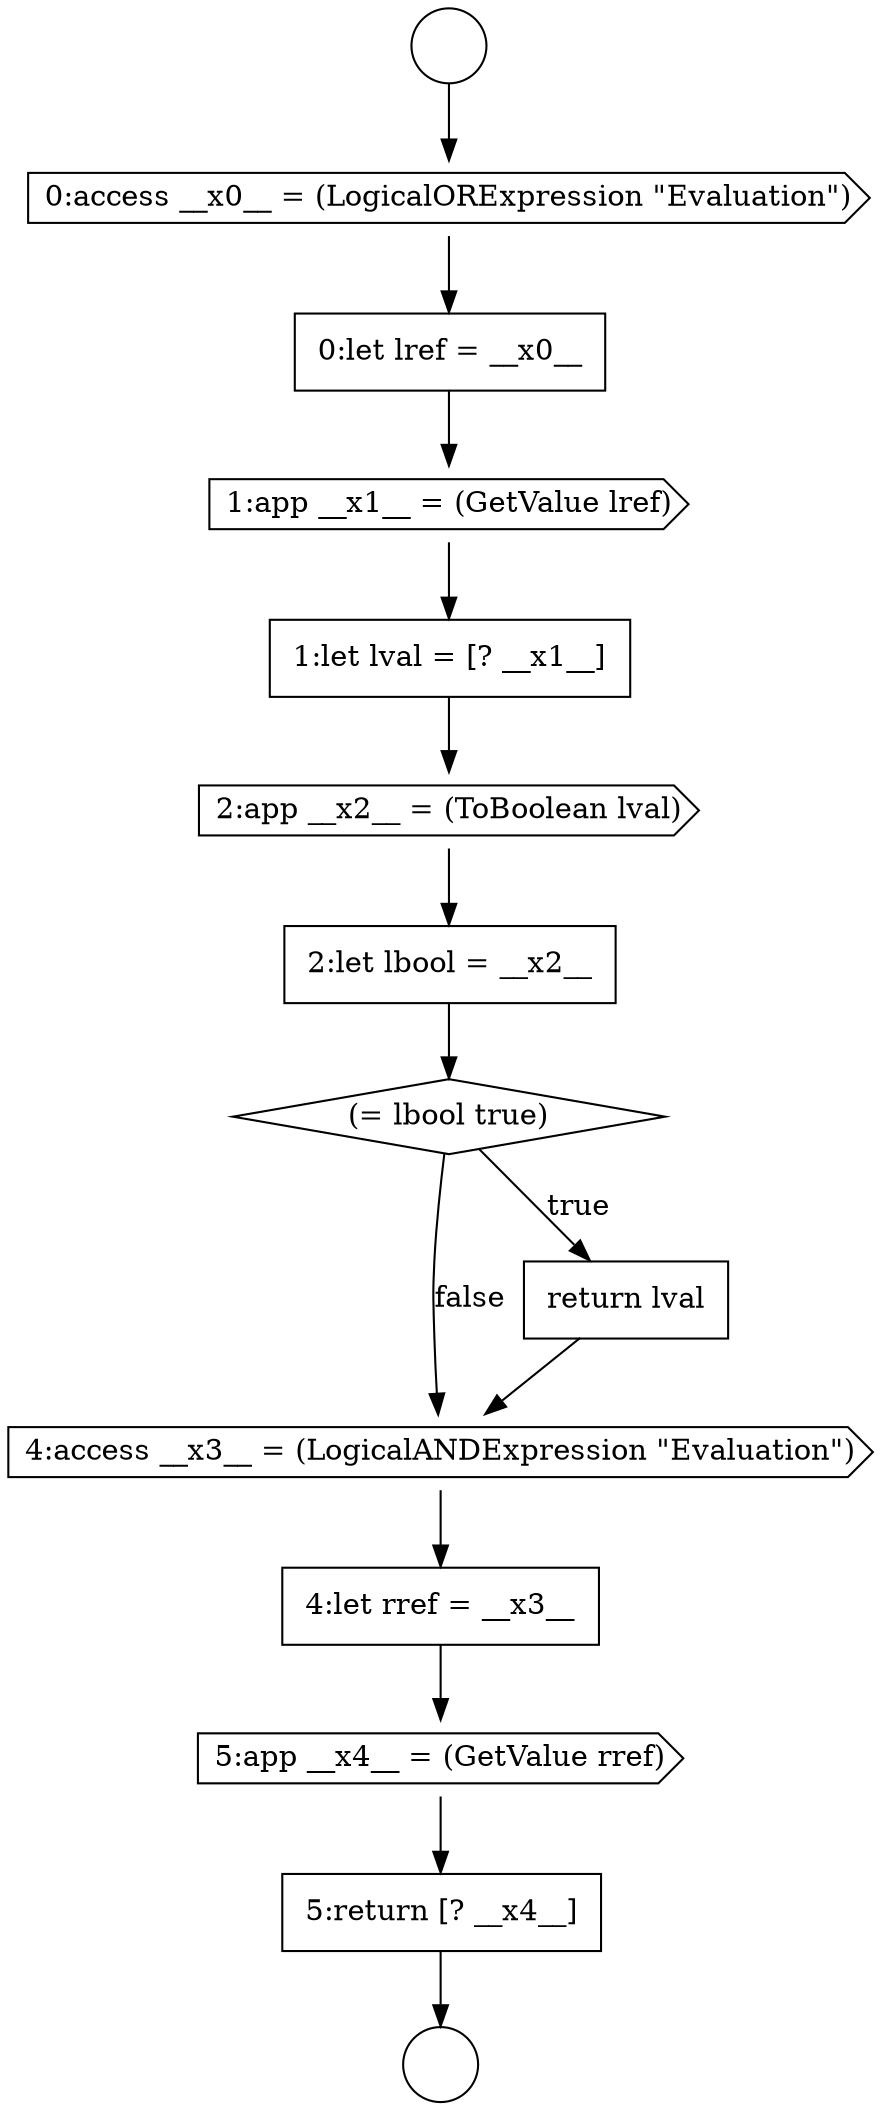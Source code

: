 digraph {
  node4792 [shape=none, margin=0, label=<<font color="black">
    <table border="0" cellborder="1" cellspacing="0" cellpadding="10">
      <tr><td align="left">1:let lval = [? __x1__]</td></tr>
    </table>
  </font>> color="black" fillcolor="white" style=filled]
  node4798 [shape=none, margin=0, label=<<font color="black">
    <table border="0" cellborder="1" cellspacing="0" cellpadding="10">
      <tr><td align="left">4:let rref = __x3__</td></tr>
    </table>
  </font>> color="black" fillcolor="white" style=filled]
  node4789 [shape=cds, label=<<font color="black">0:access __x0__ = (LogicalORExpression &quot;Evaluation&quot;)</font>> color="black" fillcolor="white" style=filled]
  node4797 [shape=cds, label=<<font color="black">4:access __x3__ = (LogicalANDExpression &quot;Evaluation&quot;)</font>> color="black" fillcolor="white" style=filled]
  node4796 [shape=none, margin=0, label=<<font color="black">
    <table border="0" cellborder="1" cellspacing="0" cellpadding="10">
      <tr><td align="left">return lval</td></tr>
    </table>
  </font>> color="black" fillcolor="white" style=filled]
  node4790 [shape=none, margin=0, label=<<font color="black">
    <table border="0" cellborder="1" cellspacing="0" cellpadding="10">
      <tr><td align="left">0:let lref = __x0__</td></tr>
    </table>
  </font>> color="black" fillcolor="white" style=filled]
  node4800 [shape=none, margin=0, label=<<font color="black">
    <table border="0" cellborder="1" cellspacing="0" cellpadding="10">
      <tr><td align="left">5:return [? __x4__]</td></tr>
    </table>
  </font>> color="black" fillcolor="white" style=filled]
  node4795 [shape=diamond, label=<<font color="black">(= lbool true)</font>> color="black" fillcolor="white" style=filled]
  node4791 [shape=cds, label=<<font color="black">1:app __x1__ = (GetValue lref)</font>> color="black" fillcolor="white" style=filled]
  node4799 [shape=cds, label=<<font color="black">5:app __x4__ = (GetValue rref)</font>> color="black" fillcolor="white" style=filled]
  node4788 [shape=circle label=" " color="black" fillcolor="white" style=filled]
  node4793 [shape=cds, label=<<font color="black">2:app __x2__ = (ToBoolean lval)</font>> color="black" fillcolor="white" style=filled]
  node4794 [shape=none, margin=0, label=<<font color="black">
    <table border="0" cellborder="1" cellspacing="0" cellpadding="10">
      <tr><td align="left">2:let lbool = __x2__</td></tr>
    </table>
  </font>> color="black" fillcolor="white" style=filled]
  node4787 [shape=circle label=" " color="black" fillcolor="white" style=filled]
  node4794 -> node4795 [ color="black"]
  node4792 -> node4793 [ color="black"]
  node4795 -> node4796 [label=<<font color="black">true</font>> color="black"]
  node4795 -> node4797 [label=<<font color="black">false</font>> color="black"]
  node4790 -> node4791 [ color="black"]
  node4797 -> node4798 [ color="black"]
  node4800 -> node4788 [ color="black"]
  node4798 -> node4799 [ color="black"]
  node4796 -> node4797 [ color="black"]
  node4799 -> node4800 [ color="black"]
  node4789 -> node4790 [ color="black"]
  node4787 -> node4789 [ color="black"]
  node4791 -> node4792 [ color="black"]
  node4793 -> node4794 [ color="black"]
}
